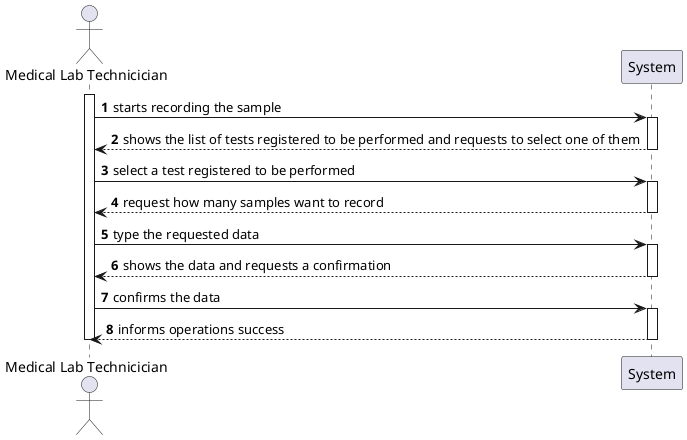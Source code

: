 @startuml
Actor "Medical Lab Technicician" as MLT
participant "System" as sys



autonumber

activate MLT
MLT->sys : starts recording the sample 

activate sys

sys-->MLT : shows the list of tests registered to be performed and requests to select one of them
deactivate sys

MLT->sys : select a test registered to be performed
activate sys

sys-->MLT : request how many samples want to record

deactivate sys

MLT -> sys : type the requested data

activate sys

sys-->MLT : shows the data and requests a confirmation
deactivate sys
MLT->sys : confirms the data 
activate sys

sys-->MLT : informs operations success 
deactivate sys
deactivate MLT
@enduml